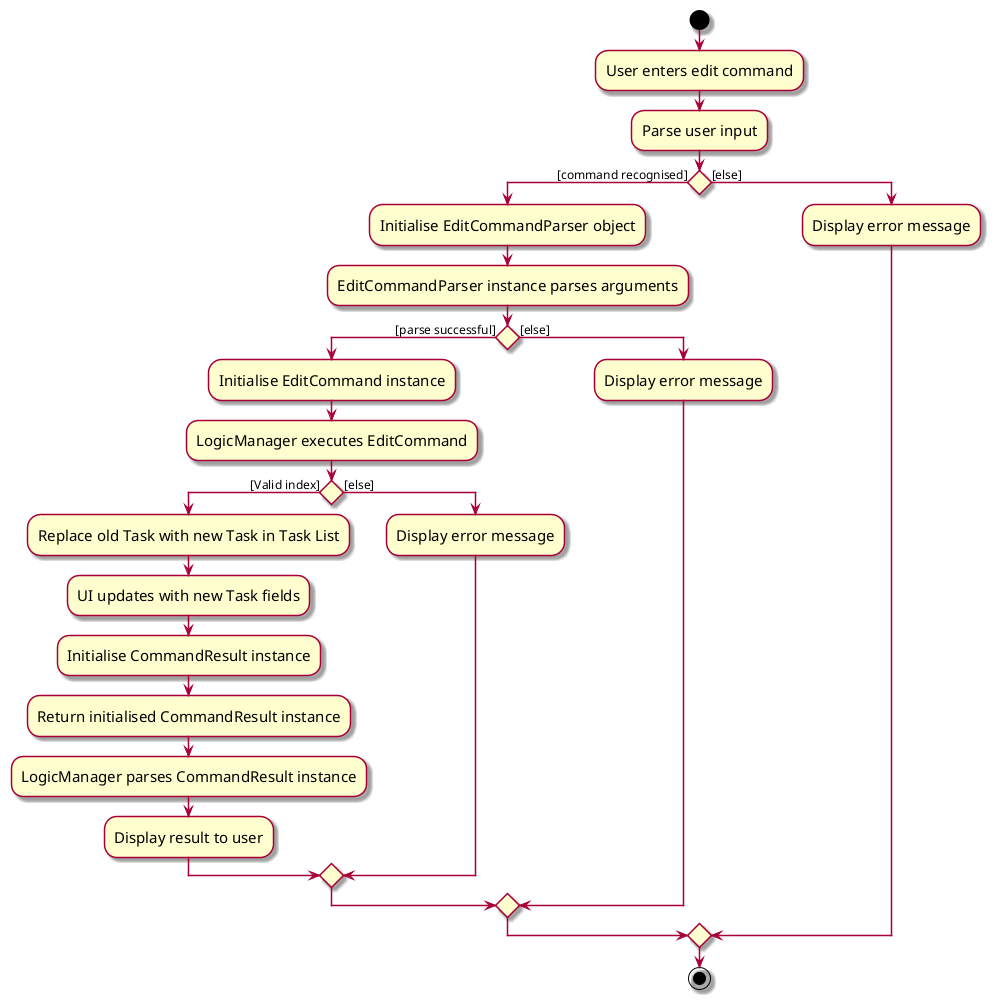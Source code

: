 @startuml
skin rose
skinparam ActivityFontSize 15
skinparam ArrowFontSize 12
start
:User enters edit command;

'Since the beta syntax does not support placing the condition outside the
'diamond we place it as the true branch instead.

:Parse user input;

if () then ([command recognised])
    :Initialise EditCommandParser object;
    :EditCommandParser instance parses arguments;
    if () then ([parse successful])
        :Initialise EditCommand instance;
        :LogicManager executes EditCommand;
        if () then ([Valid index])
        :Replace old Task with new Task in Task List;
        :UI updates with new Task fields;
        :Initialise CommandResult instance;
        :Return initialised CommandResult instance;
        :LogicManager parses CommandResult instance;
        :Display result to user;
        else ([else])
        :Display error message;
        endif
    else ([else])
        :Display error message;
    endif
else ([else])
:Display error message;
endif
stop

@enduml
